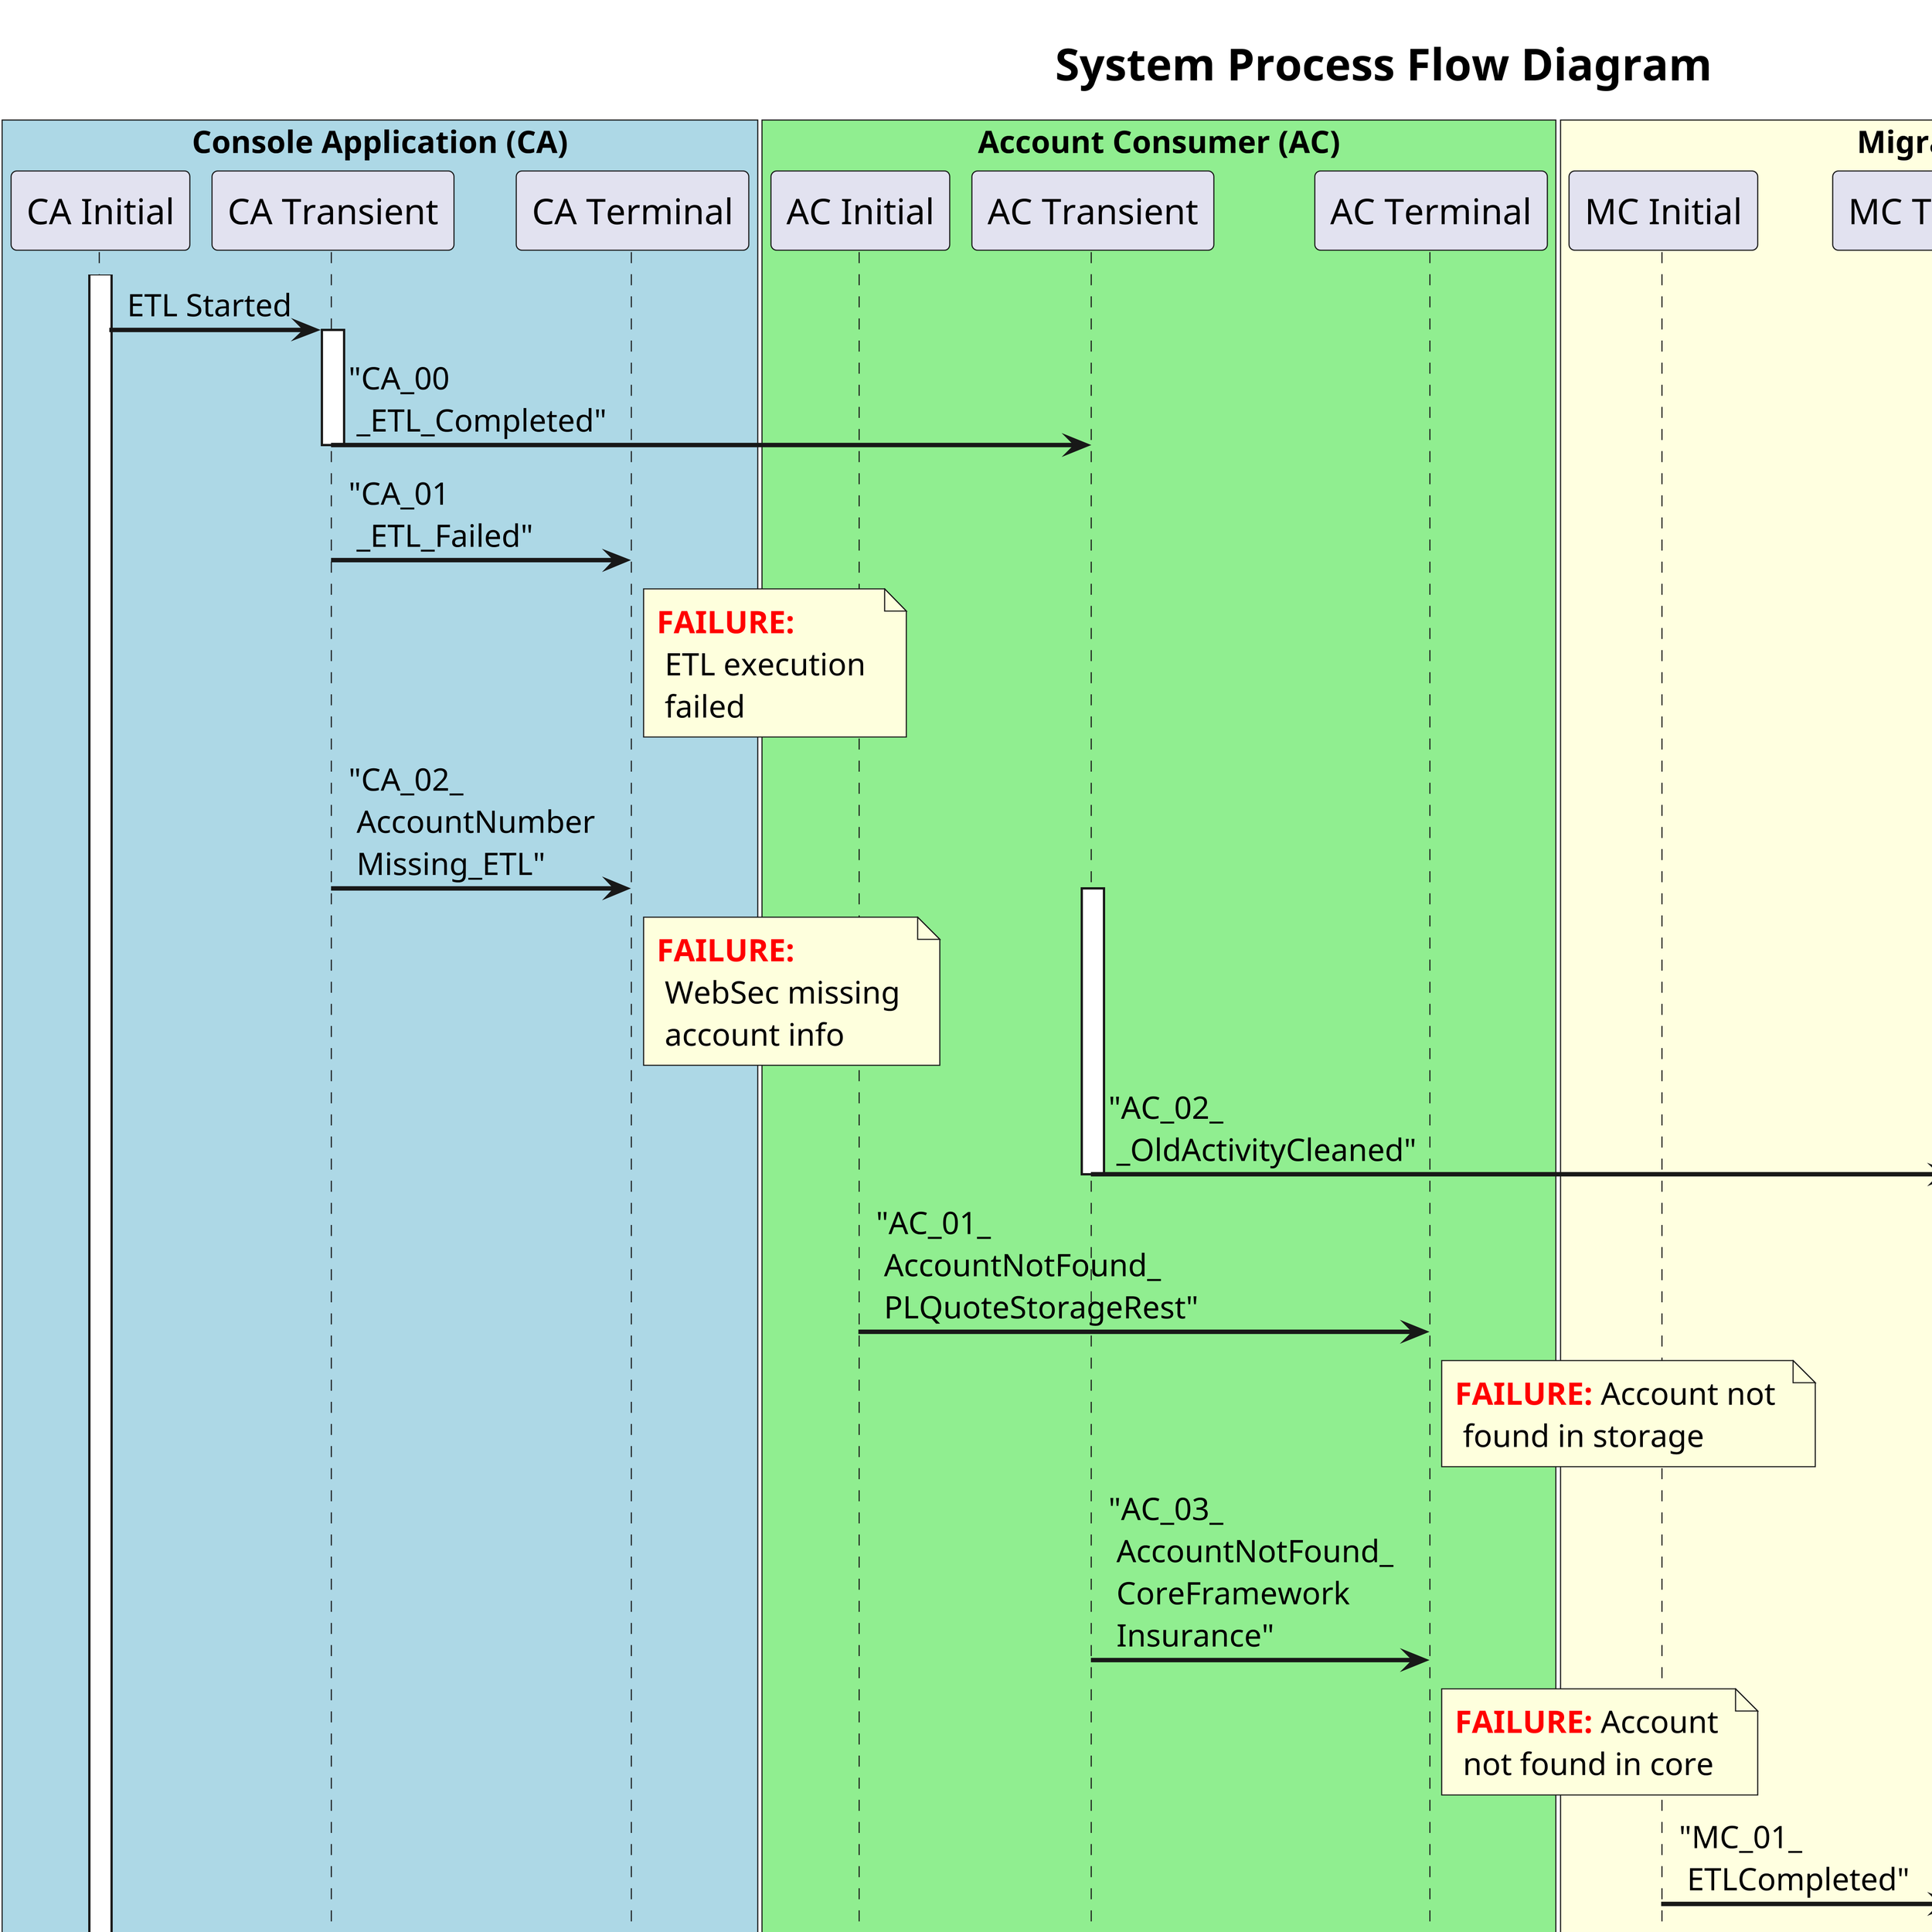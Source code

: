 @startuml Sequence Diagram

' Title and scaling for larger diagram
title <font size=20>System Process Flow Diagram</font>
scale 1.5


skinparam pageMargin 10
skinparam pageExternalColor white
skinparam pageBorderColor white

' Styling for better readability
skinparam sequenceArrowThickness 2
skinparam responseMessageBelowArrow true
skinparam maxMessageSize 200
skinparam sequenceGroupBodyBackgroundColor transparent
skinparam dpi 300
skinparam defaultFontSize 14
skinparam participantFontSize 16
skinparam titleFontSize 20

' Define the participants - three main systems with three states each
participant "CA Initial" as CAI
participant "CA Transient" as CAT
participant "CA Terminal" as CAF

participant "AC Initial" as ACI
participant "AC Transient" as ACT
participant "AC Terminal" as ACF

participant "MC Initial" as MCI
participant "MC Transient" as MCT
participant "MC Terminal" as MCF

' Group the participants by system
box "Console Application (CA)" #LightBlue
  participant CAI
  participant CAT
  participant CAF
end box

box "Account Consumer (AC)" #LightGreen
  participant ACI
  participant ACT
  participant ACF
end box

box "Migration Consumer (MC)" #LightYellow
  participant MCI
  participant MCT
  participant MCF
end box

' Start the flow
activate CAI

' CA Process Flow
CAI -> CAT: ETL Started
activate CAT

  CAT -> ACT: "CA_00 \n _ETL_Completed"
  deactivate CAT

  CAT -> CAF: "CA_01  \n _ETL_Failed"
  deactivate CAT
  note right of CAF: <font color=red><b>FAILURE:</b></font> \n ETL execution \n failed

  CAT -> CAF: "CA_02_\n AccountNumber\n Missing_ETL"
  deactivate CAT
  note right of CAF: <font color=red><b>FAILURE:</b></font> \n WebSec missing \n account info


' AC Process Flow
activate ACT

  ACT -> MCT: "AC_02_ \n _OldActivityCleaned"
  deactivate ACT
  ACI -> ACF: "AC_01_ \n AccountNotFound_ \n PLQuoteStorageRest"
  note right of ACF: <font color=red><b>FAILURE:</b></font> Account not \n found in storage
  ACT -> ACF: "AC_03_ \n AccountNotFound_ \n CoreFramework \n Insurance"
  deactivate ACT
  note right of ACF: <font color=red><b>FAILURE:</b></font> Account \n not found in core


' MC Process Flow
activate MCT
MCI -> MCT: "MC_01_ \n ETLCompleted"
activate MCT
  MCT -> MCF: "MC_02_ \n PolicyJsonExtractFailed" 
  note right of MCF: <font color=red><b>FAILURE:</b></font> \n JSON file \n extract failed

  MCT -> MCT: "MC_03_ \n PolicyJsonExtracted"
  
  MCT -> MCF: MC_05_ \n ValidationException
  note right of MCF: <font color=red><b>FAILURE:</b></font> \n Validation status

  MCT -> MCT: "MC_04_ \n PolicyActivityAdjusted"
  MCT -> MCT: "MC_06_ \n PolicyActivityCreated"

  MCT -> MCF: "MC_08_ \n RatingFailed"
  note right of MCF: <font color=red><b>FAILURE:</b></font> \n Rating failed \n or premium \n mismatch

  MCT -> MCT: "MC_07_ \n RatingCompleted"
      
  MCT -> MCT: "MC_09_ \n AttachFormsCompleted"
  MCT -> MCF: "MC_10_ \n AttachForms \n Failed"
  note right of MCF: <font color=red><b>FAILURE:</b></font> \n Forms attach \n failed
  MCT -> MCF: "MC_11_ \n AttachForms \n NotMatch"
  note right of MCF: <font color=red><b>FAILURE:</b></font> \n Forms don't match
      
  MCT -> MCF: "MC_13_ \n IssuePreRenewalFailed"
  note right of MCF: <font color=red><b>FAILURE:</b></font> \n Pre-renewal \n failed
        
  MCT -> MCF: "MC_12_ \n IssuePreRenewal \n Completed"
  note right of MCF: <font color=green><b>SUCCESS:</b></font> \n Pre-renewal \n completed
        
  MCT -> MCF: MC_99_ \n FailedWithException
  note right of MCF: <font color=red><b>FAILURE:</b></font> \n General exception


deactivate MCT
deactivate MCT

' Add footer with sizing information
footer <font size=10>Generated %date("yyyy-MM-dd") - Full size diagram</font>

@enduml